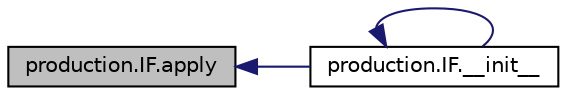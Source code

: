 digraph "production.IF.apply"
{
  edge [fontname="Helvetica",fontsize="10",labelfontname="Helvetica",labelfontsize="10"];
  node [fontname="Helvetica",fontsize="10",shape=record];
  rankdir="LR";
  Node1 [label="production.IF.apply",height=0.2,width=0.4,color="black", fillcolor="grey75", style="filled", fontcolor="black"];
  Node1 -> Node2 [dir="back",color="midnightblue",fontsize="10",style="solid",fontname="Helvetica"];
  Node2 [label="production.IF.__init__",height=0.2,width=0.4,color="black", fillcolor="white", style="filled",URL="$classproduction_1_1_i_f.html#a9017c2c3d1ca4982ebc9dc58afc2b750"];
  Node2 -> Node2 [dir="back",color="midnightblue",fontsize="10",style="solid",fontname="Helvetica"];
}
